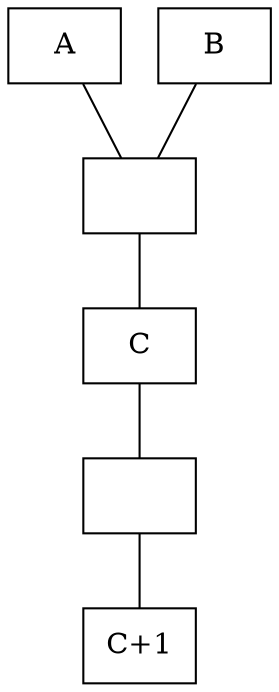 graph {
"nullptr+0x7ffc4c117ef0" [shape=box label=""];
"0x7ffc4c117e50" [shape=box label="A"];
"0x7ffc4c117e50+0x7ffc4c117ea0" [shape=box label=""];
"0x7ffc4c117ea0" [shape=box label="B"];
"0x7ffc4c117ef0" [shape=box label="C"];
"0x7ffc4c117f40" [shape=box label="C+1"];
"0x7ffc4c117e50+0x7ffc4c117ea0" -- "0x7ffc4c117ef0";
"0x7ffc4c117e50" -- "0x7ffc4c117e50+0x7ffc4c117ea0";
"0x7ffc4c117ea0" -- "0x7ffc4c117e50+0x7ffc4c117ea0";
"nullptr+0x7ffc4c117ef0" -- "0x7ffc4c117f40";
"0x7ffc4c117ef0" -- "nullptr+0x7ffc4c117ef0";
}


// oh -- probably want to either fix the rank

// use digraph to figure out why the ranks are weird, or graph when it's ok
//
// {rank=same; node1 node2 ...;}